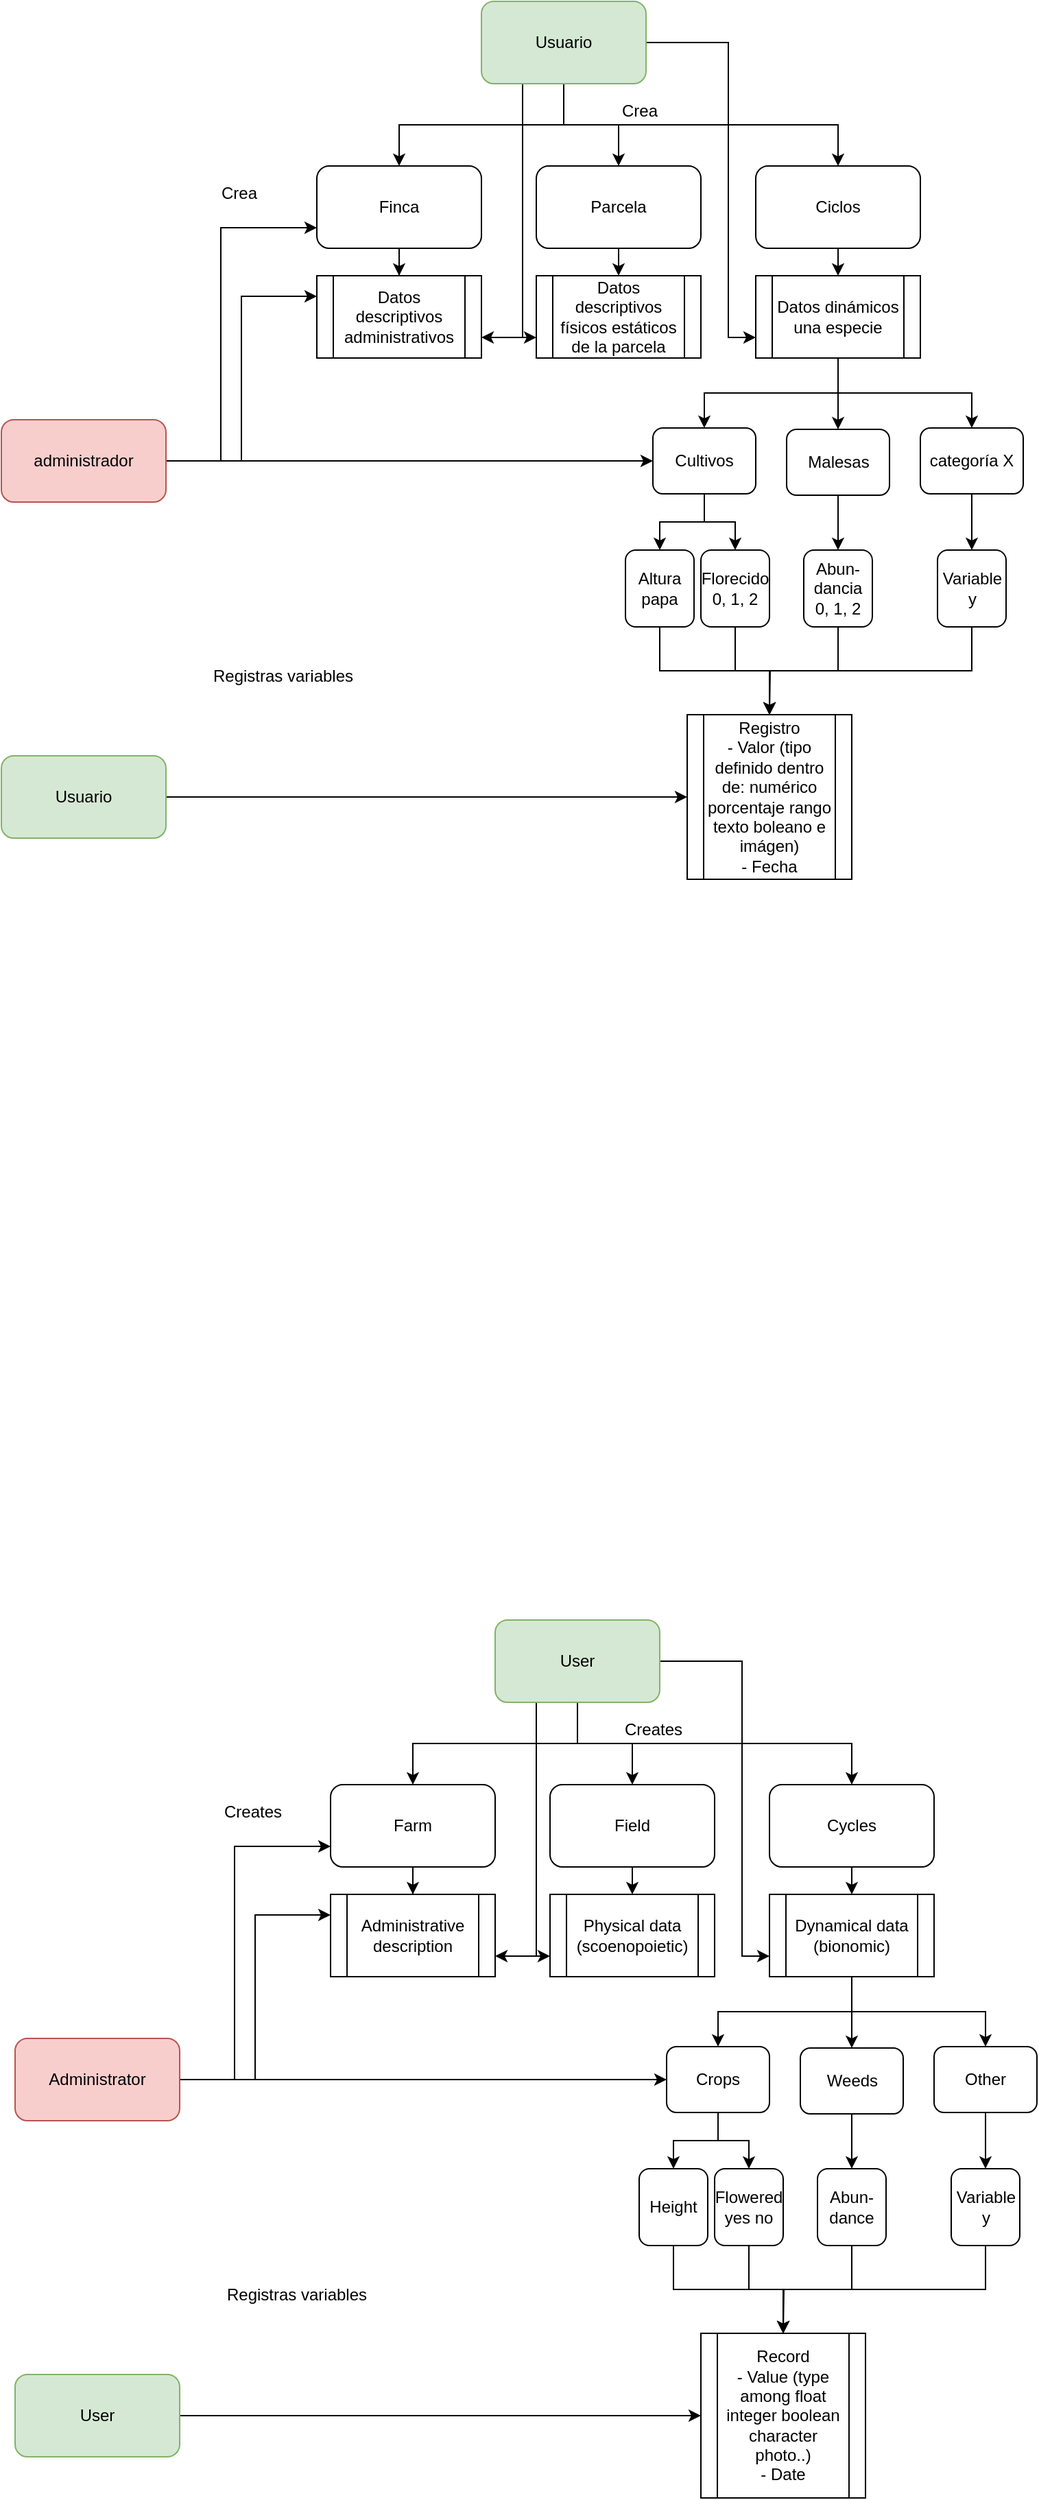 <mxfile version="12.8.6" type="github">
  <diagram id="Pf8WNJaXz8v3mVxfZ9bQ" name="Page-1">
    <mxGraphModel dx="1115" dy="773" grid="1" gridSize="10" guides="1" tooltips="1" connect="1" arrows="1" fold="1" page="1" pageScale="1" pageWidth="827" pageHeight="1169" math="0" shadow="0">
      <root>
        <mxCell id="0" />
        <mxCell id="1" parent="0" />
        <mxCell id="T7uKuAlKiV4LEcT5qUAH-30" style="edgeStyle=orthogonalEdgeStyle;rounded=0;orthogonalLoop=1;jettySize=auto;html=1;exitX=0.5;exitY=1;exitDx=0;exitDy=0;" parent="1" source="T7uKuAlKiV4LEcT5qUAH-2" target="T7uKuAlKiV4LEcT5qUAH-4" edge="1">
          <mxGeometry relative="1" as="geometry" />
        </mxCell>
        <mxCell id="T7uKuAlKiV4LEcT5qUAH-2" value="Finca" style="rounded=1;whiteSpace=wrap;html=1;" parent="1" vertex="1">
          <mxGeometry x="280" y="160" width="120" height="60" as="geometry" />
        </mxCell>
        <mxCell id="T7uKuAlKiV4LEcT5qUAH-31" style="edgeStyle=orthogonalEdgeStyle;rounded=0;orthogonalLoop=1;jettySize=auto;html=1;exitX=0.5;exitY=1;exitDx=0;exitDy=0;entryX=0.5;entryY=0;entryDx=0;entryDy=0;" parent="1" source="T7uKuAlKiV4LEcT5qUAH-3" target="T7uKuAlKiV4LEcT5qUAH-5" edge="1">
          <mxGeometry relative="1" as="geometry" />
        </mxCell>
        <mxCell id="T7uKuAlKiV4LEcT5qUAH-3" value="Parcela" style="rounded=1;whiteSpace=wrap;html=1;" parent="1" vertex="1">
          <mxGeometry x="440" y="160" width="120" height="60" as="geometry" />
        </mxCell>
        <mxCell id="T7uKuAlKiV4LEcT5qUAH-4" value="Datos descriptivos administrativos" style="shape=process;whiteSpace=wrap;html=1;backgroundOutline=1;" parent="1" vertex="1">
          <mxGeometry x="280" y="240" width="120" height="60" as="geometry" />
        </mxCell>
        <mxCell id="T7uKuAlKiV4LEcT5qUAH-5" value="Datos descriptivos físicos estáticos de la parcela" style="shape=process;whiteSpace=wrap;html=1;backgroundOutline=1;" parent="1" vertex="1">
          <mxGeometry x="440" y="240" width="120" height="60" as="geometry" />
        </mxCell>
        <mxCell id="T7uKuAlKiV4LEcT5qUAH-32" style="edgeStyle=orthogonalEdgeStyle;rounded=0;orthogonalLoop=1;jettySize=auto;html=1;exitX=0.5;exitY=1;exitDx=0;exitDy=0;entryX=0.5;entryY=0;entryDx=0;entryDy=0;" parent="1" source="T7uKuAlKiV4LEcT5qUAH-7" target="T7uKuAlKiV4LEcT5qUAH-8" edge="1">
          <mxGeometry relative="1" as="geometry" />
        </mxCell>
        <mxCell id="T7uKuAlKiV4LEcT5qUAH-7" value="Ciclos" style="rounded=1;whiteSpace=wrap;html=1;" parent="1" vertex="1">
          <mxGeometry x="600" y="160" width="120" height="60" as="geometry" />
        </mxCell>
        <mxCell id="T7uKuAlKiV4LEcT5qUAH-20" style="edgeStyle=orthogonalEdgeStyle;rounded=0;orthogonalLoop=1;jettySize=auto;html=1;exitX=0.5;exitY=1;exitDx=0;exitDy=0;entryX=0.5;entryY=0;entryDx=0;entryDy=0;" parent="1" source="T7uKuAlKiV4LEcT5qUAH-8" target="T7uKuAlKiV4LEcT5qUAH-52" edge="1">
          <mxGeometry relative="1" as="geometry">
            <mxPoint x="565" y="360" as="targetPoint" />
          </mxGeometry>
        </mxCell>
        <mxCell id="T7uKuAlKiV4LEcT5qUAH-21" style="edgeStyle=orthogonalEdgeStyle;rounded=0;orthogonalLoop=1;jettySize=auto;html=1;exitX=0.5;exitY=1;exitDx=0;exitDy=0;entryX=0.5;entryY=0;entryDx=0;entryDy=0;" parent="1" source="T7uKuAlKiV4LEcT5qUAH-8" target="MoPdLQefdPZBN2O15THt-11" edge="1">
          <mxGeometry relative="1" as="geometry">
            <mxPoint x="756" y="350" as="targetPoint" />
          </mxGeometry>
        </mxCell>
        <mxCell id="MoPdLQefdPZBN2O15THt-10" style="edgeStyle=orthogonalEdgeStyle;rounded=0;orthogonalLoop=1;jettySize=auto;html=1;entryX=0.5;entryY=0;entryDx=0;entryDy=0;" parent="1" source="T7uKuAlKiV4LEcT5qUAH-8" target="MoPdLQefdPZBN2O15THt-9" edge="1">
          <mxGeometry relative="1" as="geometry" />
        </mxCell>
        <mxCell id="T7uKuAlKiV4LEcT5qUAH-8" value="Datos dinámicos una especie" style="shape=process;whiteSpace=wrap;html=1;backgroundOutline=1;" parent="1" vertex="1">
          <mxGeometry x="600" y="240" width="120" height="60" as="geometry" />
        </mxCell>
        <mxCell id="T7uKuAlKiV4LEcT5qUAH-26" style="edgeStyle=orthogonalEdgeStyle;rounded=0;orthogonalLoop=1;jettySize=auto;html=1;exitX=0.5;exitY=1;exitDx=0;exitDy=0;" parent="1" source="T7uKuAlKiV4LEcT5qUAH-25" target="T7uKuAlKiV4LEcT5qUAH-2" edge="1">
          <mxGeometry relative="1" as="geometry" />
        </mxCell>
        <mxCell id="T7uKuAlKiV4LEcT5qUAH-44" style="edgeStyle=orthogonalEdgeStyle;rounded=0;orthogonalLoop=1;jettySize=auto;html=1;exitX=0.5;exitY=1;exitDx=0;exitDy=0;entryX=0.5;entryY=0;entryDx=0;entryDy=0;" parent="1" source="T7uKuAlKiV4LEcT5qUAH-50" target="T7uKuAlKiV4LEcT5qUAH-7" edge="1">
          <mxGeometry relative="1" as="geometry">
            <Array as="points">
              <mxPoint x="460" y="130" />
              <mxPoint x="660" y="130" />
            </Array>
          </mxGeometry>
        </mxCell>
        <mxCell id="T7uKuAlKiV4LEcT5qUAH-46" style="edgeStyle=orthogonalEdgeStyle;rounded=0;orthogonalLoop=1;jettySize=auto;html=1;exitX=0.5;exitY=1;exitDx=0;exitDy=0;" parent="1" source="T7uKuAlKiV4LEcT5qUAH-25" target="T7uKuAlKiV4LEcT5qUAH-3" edge="1">
          <mxGeometry relative="1" as="geometry">
            <mxPoint x="460" y="110" as="sourcePoint" />
          </mxGeometry>
        </mxCell>
        <mxCell id="T7uKuAlKiV4LEcT5qUAH-47" style="edgeStyle=orthogonalEdgeStyle;rounded=0;orthogonalLoop=1;jettySize=auto;html=1;exitX=0.25;exitY=1;exitDx=0;exitDy=0;entryX=1;entryY=0.75;entryDx=0;entryDy=0;" parent="1" source="T7uKuAlKiV4LEcT5qUAH-25" target="T7uKuAlKiV4LEcT5qUAH-4" edge="1">
          <mxGeometry relative="1" as="geometry" />
        </mxCell>
        <mxCell id="T7uKuAlKiV4LEcT5qUAH-48" style="edgeStyle=orthogonalEdgeStyle;rounded=0;orthogonalLoop=1;jettySize=auto;html=1;exitX=0.25;exitY=1;exitDx=0;exitDy=0;entryX=0;entryY=0.75;entryDx=0;entryDy=0;" parent="1" source="T7uKuAlKiV4LEcT5qUAH-25" target="T7uKuAlKiV4LEcT5qUAH-5" edge="1">
          <mxGeometry relative="1" as="geometry">
            <Array as="points">
              <mxPoint x="430" y="285" />
            </Array>
          </mxGeometry>
        </mxCell>
        <mxCell id="T7uKuAlKiV4LEcT5qUAH-49" style="edgeStyle=orthogonalEdgeStyle;rounded=0;orthogonalLoop=1;jettySize=auto;html=1;exitX=1;exitY=0.5;exitDx=0;exitDy=0;entryX=0;entryY=0.75;entryDx=0;entryDy=0;" parent="1" source="T7uKuAlKiV4LEcT5qUAH-25" target="T7uKuAlKiV4LEcT5qUAH-8" edge="1">
          <mxGeometry relative="1" as="geometry">
            <Array as="points">
              <mxPoint x="580" y="70" />
              <mxPoint x="580" y="285" />
            </Array>
          </mxGeometry>
        </mxCell>
        <mxCell id="T7uKuAlKiV4LEcT5qUAH-25" value="Usuario" style="rounded=1;whiteSpace=wrap;html=1;fillColor=#d5e8d4;strokeColor=#82b366;" parent="1" vertex="1">
          <mxGeometry x="400" y="40" width="120" height="60" as="geometry" />
        </mxCell>
        <mxCell id="T7uKuAlKiV4LEcT5qUAH-41" style="edgeStyle=orthogonalEdgeStyle;rounded=0;orthogonalLoop=1;jettySize=auto;html=1;exitX=1;exitY=0.5;exitDx=0;exitDy=0;entryX=0;entryY=0.75;entryDx=0;entryDy=0;" parent="1" source="T7uKuAlKiV4LEcT5qUAH-33" target="T7uKuAlKiV4LEcT5qUAH-2" edge="1">
          <mxGeometry relative="1" as="geometry">
            <Array as="points">
              <mxPoint x="210" y="375" />
              <mxPoint x="210" y="205" />
            </Array>
          </mxGeometry>
        </mxCell>
        <mxCell id="T7uKuAlKiV4LEcT5qUAH-58" style="edgeStyle=orthogonalEdgeStyle;rounded=0;orthogonalLoop=1;jettySize=auto;html=1;exitX=1;exitY=0.5;exitDx=0;exitDy=0;entryX=0;entryY=0.5;entryDx=0;entryDy=0;" parent="1" source="T7uKuAlKiV4LEcT5qUAH-33" target="T7uKuAlKiV4LEcT5qUAH-52" edge="1">
          <mxGeometry relative="1" as="geometry" />
        </mxCell>
        <mxCell id="jWj3WAKLlarkl476-WtP-1" style="edgeStyle=orthogonalEdgeStyle;rounded=0;orthogonalLoop=1;jettySize=auto;html=1;entryX=0;entryY=0.25;entryDx=0;entryDy=0;" parent="1" source="T7uKuAlKiV4LEcT5qUAH-33" target="T7uKuAlKiV4LEcT5qUAH-4" edge="1">
          <mxGeometry relative="1" as="geometry" />
        </mxCell>
        <mxCell id="T7uKuAlKiV4LEcT5qUAH-33" value="administrador" style="rounded=1;whiteSpace=wrap;html=1;fillColor=#f8cecc;strokeColor=#b85450;" parent="1" vertex="1">
          <mxGeometry x="50" y="345" width="120" height="60" as="geometry" />
        </mxCell>
        <mxCell id="T7uKuAlKiV4LEcT5qUAH-36" value="Crea" style="text;html=1;align=center;verticalAlign=middle;resizable=0;points=[];autosize=1;" parent="1" vertex="1">
          <mxGeometry x="203" y="170" width="40" height="20" as="geometry" />
        </mxCell>
        <mxCell id="T7uKuAlKiV4LEcT5qUAH-39" style="edgeStyle=orthogonalEdgeStyle;rounded=0;orthogonalLoop=1;jettySize=auto;html=1;exitX=1;exitY=0.5;exitDx=0;exitDy=0;entryX=0;entryY=0.5;entryDx=0;entryDy=0;" parent="1" source="T7uKuAlKiV4LEcT5qUAH-38" target="T7uKuAlKiV4LEcT5qUAH-61" edge="1">
          <mxGeometry relative="1" as="geometry">
            <mxPoint x="385.99" y="552.02" as="targetPoint" />
          </mxGeometry>
        </mxCell>
        <mxCell id="T7uKuAlKiV4LEcT5qUAH-38" value="Usuario" style="rounded=1;whiteSpace=wrap;html=1;fillColor=#d5e8d4;strokeColor=#82b366;" parent="1" vertex="1">
          <mxGeometry x="50" y="590" width="120" height="60" as="geometry" />
        </mxCell>
        <mxCell id="T7uKuAlKiV4LEcT5qUAH-40" value="Registras variables" style="text;html=1;align=center;verticalAlign=middle;resizable=0;points=[];autosize=1;" parent="1" vertex="1">
          <mxGeometry x="195" y="522" width="120" height="20" as="geometry" />
        </mxCell>
        <mxCell id="T7uKuAlKiV4LEcT5qUAH-50" value="Crea" style="text;html=1;align=center;verticalAlign=middle;resizable=0;points=[];autosize=1;" parent="1" vertex="1">
          <mxGeometry x="495" y="110" width="40" height="20" as="geometry" />
        </mxCell>
        <mxCell id="MoPdLQefdPZBN2O15THt-6" style="edgeStyle=orthogonalEdgeStyle;rounded=0;orthogonalLoop=1;jettySize=auto;html=1;exitX=0.5;exitY=1;exitDx=0;exitDy=0;entryX=0;entryY=0.5;entryDx=0;entryDy=0;" parent="1" source="T7uKuAlKiV4LEcT5qUAH-52" target="T7uKuAlKiV4LEcT5qUAH-60" edge="1">
          <mxGeometry relative="1" as="geometry" />
        </mxCell>
        <mxCell id="MoPdLQefdPZBN2O15THt-22" style="edgeStyle=orthogonalEdgeStyle;rounded=0;orthogonalLoop=1;jettySize=auto;html=1;exitX=0.5;exitY=1;exitDx=0;exitDy=0;" parent="1" source="T7uKuAlKiV4LEcT5qUAH-52" target="MoPdLQefdPZBN2O15THt-7" edge="1">
          <mxGeometry relative="1" as="geometry" />
        </mxCell>
        <mxCell id="T7uKuAlKiV4LEcT5qUAH-52" value="Cultivos" style="rounded=1;whiteSpace=wrap;html=1;" parent="1" vertex="1">
          <mxGeometry x="525" y="351" width="75" height="48" as="geometry" />
        </mxCell>
        <mxCell id="MoPdLQefdPZBN2O15THt-18" style="edgeStyle=orthogonalEdgeStyle;rounded=0;orthogonalLoop=1;jettySize=auto;html=1;exitX=1;exitY=0.5;exitDx=0;exitDy=0;" parent="1" source="T7uKuAlKiV4LEcT5qUAH-60" target="T7uKuAlKiV4LEcT5qUAH-61" edge="1">
          <mxGeometry relative="1" as="geometry" />
        </mxCell>
        <mxCell id="T7uKuAlKiV4LEcT5qUAH-60" value="Altura papa" style="rounded=1;whiteSpace=wrap;html=1;direction=south;" parent="1" vertex="1">
          <mxGeometry x="505" y="440" width="50" height="56" as="geometry" />
        </mxCell>
        <mxCell id="T7uKuAlKiV4LEcT5qUAH-61" value="&lt;div&gt;Registro&lt;br&gt;&lt;/div&gt;&lt;div&gt;- Valor (tipo definido dentro de: numérico porcentaje rango texto boleano e imágen)&lt;/div&gt;&lt;div&gt;- Fecha&lt;br&gt;&lt;/div&gt;" style="shape=process;whiteSpace=wrap;html=1;backgroundOutline=1;" parent="1" vertex="1">
          <mxGeometry x="550" y="560" width="120" height="120" as="geometry" />
        </mxCell>
        <mxCell id="MoPdLQefdPZBN2O15THt-19" style="edgeStyle=orthogonalEdgeStyle;rounded=0;orthogonalLoop=1;jettySize=auto;html=1;exitX=1;exitY=0.5;exitDx=0;exitDy=0;" parent="1" source="MoPdLQefdPZBN2O15THt-3" target="T7uKuAlKiV4LEcT5qUAH-61" edge="1">
          <mxGeometry relative="1" as="geometry" />
        </mxCell>
        <mxCell id="MoPdLQefdPZBN2O15THt-3" value="Abun-dancia 0, 1, 2" style="rounded=1;whiteSpace=wrap;html=1;direction=south;" parent="1" vertex="1">
          <mxGeometry x="635" y="440" width="50" height="56" as="geometry" />
        </mxCell>
        <mxCell id="MoPdLQefdPZBN2O15THt-21" style="edgeStyle=orthogonalEdgeStyle;rounded=0;orthogonalLoop=1;jettySize=auto;html=1;exitX=1;exitY=0.5;exitDx=0;exitDy=0;" parent="1" source="MoPdLQefdPZBN2O15THt-7" edge="1">
          <mxGeometry relative="1" as="geometry">
            <mxPoint x="610" y="560" as="targetPoint" />
          </mxGeometry>
        </mxCell>
        <mxCell id="MoPdLQefdPZBN2O15THt-7" value="Florecido 0, 1, 2" style="rounded=1;whiteSpace=wrap;html=1;direction=south;" parent="1" vertex="1">
          <mxGeometry x="560" y="440" width="50" height="56" as="geometry" />
        </mxCell>
        <mxCell id="MoPdLQefdPZBN2O15THt-12" style="edgeStyle=orthogonalEdgeStyle;rounded=0;orthogonalLoop=1;jettySize=auto;html=1;exitX=0.5;exitY=1;exitDx=0;exitDy=0;entryX=0;entryY=0.5;entryDx=0;entryDy=0;" parent="1" source="MoPdLQefdPZBN2O15THt-9" target="MoPdLQefdPZBN2O15THt-3" edge="1">
          <mxGeometry relative="1" as="geometry" />
        </mxCell>
        <mxCell id="MoPdLQefdPZBN2O15THt-9" value="Malesas" style="rounded=1;whiteSpace=wrap;html=1;" parent="1" vertex="1">
          <mxGeometry x="622.5" y="352" width="75" height="48" as="geometry" />
        </mxCell>
        <mxCell id="MoPdLQefdPZBN2O15THt-14" style="edgeStyle=orthogonalEdgeStyle;rounded=0;orthogonalLoop=1;jettySize=auto;html=1;exitX=0.5;exitY=1;exitDx=0;exitDy=0;entryX=0;entryY=0.5;entryDx=0;entryDy=0;" parent="1" source="MoPdLQefdPZBN2O15THt-11" target="MoPdLQefdPZBN2O15THt-13" edge="1">
          <mxGeometry relative="1" as="geometry" />
        </mxCell>
        <mxCell id="MoPdLQefdPZBN2O15THt-11" value="categoría X" style="rounded=1;whiteSpace=wrap;html=1;" parent="1" vertex="1">
          <mxGeometry x="720" y="351" width="75" height="48" as="geometry" />
        </mxCell>
        <mxCell id="MoPdLQefdPZBN2O15THt-20" style="edgeStyle=orthogonalEdgeStyle;rounded=0;orthogonalLoop=1;jettySize=auto;html=1;exitX=1;exitY=0.5;exitDx=0;exitDy=0;" parent="1" source="MoPdLQefdPZBN2O15THt-13" target="T7uKuAlKiV4LEcT5qUAH-61" edge="1">
          <mxGeometry relative="1" as="geometry" />
        </mxCell>
        <mxCell id="MoPdLQefdPZBN2O15THt-13" value="Variable y" style="rounded=1;whiteSpace=wrap;html=1;direction=south;" parent="1" vertex="1">
          <mxGeometry x="732.5" y="440" width="50" height="56" as="geometry" />
        </mxCell>
        <mxCell id="m6jPTPbGRtpeS2LB5_UH-1" style="edgeStyle=orthogonalEdgeStyle;rounded=0;orthogonalLoop=1;jettySize=auto;html=1;exitX=0.5;exitY=1;exitDx=0;exitDy=0;" edge="1" parent="1" source="m6jPTPbGRtpeS2LB5_UH-2" target="m6jPTPbGRtpeS2LB5_UH-5">
          <mxGeometry relative="1" as="geometry" />
        </mxCell>
        <mxCell id="m6jPTPbGRtpeS2LB5_UH-2" value="Farm" style="rounded=1;whiteSpace=wrap;html=1;" vertex="1" parent="1">
          <mxGeometry x="290" y="1340" width="120" height="60" as="geometry" />
        </mxCell>
        <mxCell id="m6jPTPbGRtpeS2LB5_UH-3" style="edgeStyle=orthogonalEdgeStyle;rounded=0;orthogonalLoop=1;jettySize=auto;html=1;exitX=0.5;exitY=1;exitDx=0;exitDy=0;entryX=0.5;entryY=0;entryDx=0;entryDy=0;" edge="1" parent="1" source="m6jPTPbGRtpeS2LB5_UH-4" target="m6jPTPbGRtpeS2LB5_UH-6">
          <mxGeometry relative="1" as="geometry" />
        </mxCell>
        <mxCell id="m6jPTPbGRtpeS2LB5_UH-4" value="Field" style="rounded=1;whiteSpace=wrap;html=1;" vertex="1" parent="1">
          <mxGeometry x="450" y="1340" width="120" height="60" as="geometry" />
        </mxCell>
        <mxCell id="m6jPTPbGRtpeS2LB5_UH-5" value="Administrative description" style="shape=process;whiteSpace=wrap;html=1;backgroundOutline=1;" vertex="1" parent="1">
          <mxGeometry x="290" y="1420" width="120" height="60" as="geometry" />
        </mxCell>
        <mxCell id="m6jPTPbGRtpeS2LB5_UH-6" value="Physical data (scoenopoietic)" style="shape=process;whiteSpace=wrap;html=1;backgroundOutline=1;" vertex="1" parent="1">
          <mxGeometry x="450" y="1420" width="120" height="60" as="geometry" />
        </mxCell>
        <mxCell id="m6jPTPbGRtpeS2LB5_UH-7" style="edgeStyle=orthogonalEdgeStyle;rounded=0;orthogonalLoop=1;jettySize=auto;html=1;exitX=0.5;exitY=1;exitDx=0;exitDy=0;entryX=0.5;entryY=0;entryDx=0;entryDy=0;" edge="1" parent="1" source="m6jPTPbGRtpeS2LB5_UH-8" target="m6jPTPbGRtpeS2LB5_UH-12">
          <mxGeometry relative="1" as="geometry" />
        </mxCell>
        <mxCell id="m6jPTPbGRtpeS2LB5_UH-8" value="Cycles" style="rounded=1;whiteSpace=wrap;html=1;" vertex="1" parent="1">
          <mxGeometry x="610" y="1340" width="120" height="60" as="geometry" />
        </mxCell>
        <mxCell id="m6jPTPbGRtpeS2LB5_UH-9" style="edgeStyle=orthogonalEdgeStyle;rounded=0;orthogonalLoop=1;jettySize=auto;html=1;exitX=0.5;exitY=1;exitDx=0;exitDy=0;entryX=0.5;entryY=0;entryDx=0;entryDy=0;" edge="1" parent="1" source="m6jPTPbGRtpeS2LB5_UH-12" target="m6jPTPbGRtpeS2LB5_UH-31">
          <mxGeometry relative="1" as="geometry">
            <mxPoint x="575" y="1540" as="targetPoint" />
          </mxGeometry>
        </mxCell>
        <mxCell id="m6jPTPbGRtpeS2LB5_UH-10" style="edgeStyle=orthogonalEdgeStyle;rounded=0;orthogonalLoop=1;jettySize=auto;html=1;exitX=0.5;exitY=1;exitDx=0;exitDy=0;entryX=0.5;entryY=0;entryDx=0;entryDy=0;" edge="1" parent="1" source="m6jPTPbGRtpeS2LB5_UH-12" target="m6jPTPbGRtpeS2LB5_UH-42">
          <mxGeometry relative="1" as="geometry">
            <mxPoint x="766" y="1530" as="targetPoint" />
          </mxGeometry>
        </mxCell>
        <mxCell id="m6jPTPbGRtpeS2LB5_UH-11" style="edgeStyle=orthogonalEdgeStyle;rounded=0;orthogonalLoop=1;jettySize=auto;html=1;entryX=0.5;entryY=0;entryDx=0;entryDy=0;" edge="1" parent="1" source="m6jPTPbGRtpeS2LB5_UH-12" target="m6jPTPbGRtpeS2LB5_UH-40">
          <mxGeometry relative="1" as="geometry" />
        </mxCell>
        <mxCell id="m6jPTPbGRtpeS2LB5_UH-12" value="Dynamical data (bionomic)" style="shape=process;whiteSpace=wrap;html=1;backgroundOutline=1;" vertex="1" parent="1">
          <mxGeometry x="610" y="1420" width="120" height="60" as="geometry" />
        </mxCell>
        <mxCell id="m6jPTPbGRtpeS2LB5_UH-13" style="edgeStyle=orthogonalEdgeStyle;rounded=0;orthogonalLoop=1;jettySize=auto;html=1;exitX=0.5;exitY=1;exitDx=0;exitDy=0;" edge="1" parent="1" source="m6jPTPbGRtpeS2LB5_UH-19" target="m6jPTPbGRtpeS2LB5_UH-2">
          <mxGeometry relative="1" as="geometry" />
        </mxCell>
        <mxCell id="m6jPTPbGRtpeS2LB5_UH-14" style="edgeStyle=orthogonalEdgeStyle;rounded=0;orthogonalLoop=1;jettySize=auto;html=1;exitX=0.5;exitY=1;exitDx=0;exitDy=0;entryX=0.5;entryY=0;entryDx=0;entryDy=0;" edge="1" parent="1" source="m6jPTPbGRtpeS2LB5_UH-28" target="m6jPTPbGRtpeS2LB5_UH-8">
          <mxGeometry relative="1" as="geometry">
            <Array as="points">
              <mxPoint x="470" y="1310" />
              <mxPoint x="670" y="1310" />
            </Array>
          </mxGeometry>
        </mxCell>
        <mxCell id="m6jPTPbGRtpeS2LB5_UH-15" style="edgeStyle=orthogonalEdgeStyle;rounded=0;orthogonalLoop=1;jettySize=auto;html=1;exitX=0.5;exitY=1;exitDx=0;exitDy=0;" edge="1" parent="1" source="m6jPTPbGRtpeS2LB5_UH-19" target="m6jPTPbGRtpeS2LB5_UH-4">
          <mxGeometry relative="1" as="geometry">
            <mxPoint x="470" y="1290" as="sourcePoint" />
          </mxGeometry>
        </mxCell>
        <mxCell id="m6jPTPbGRtpeS2LB5_UH-16" style="edgeStyle=orthogonalEdgeStyle;rounded=0;orthogonalLoop=1;jettySize=auto;html=1;exitX=0.25;exitY=1;exitDx=0;exitDy=0;entryX=1;entryY=0.75;entryDx=0;entryDy=0;" edge="1" parent="1" source="m6jPTPbGRtpeS2LB5_UH-19" target="m6jPTPbGRtpeS2LB5_UH-5">
          <mxGeometry relative="1" as="geometry" />
        </mxCell>
        <mxCell id="m6jPTPbGRtpeS2LB5_UH-17" style="edgeStyle=orthogonalEdgeStyle;rounded=0;orthogonalLoop=1;jettySize=auto;html=1;exitX=0.25;exitY=1;exitDx=0;exitDy=0;entryX=0;entryY=0.75;entryDx=0;entryDy=0;" edge="1" parent="1" source="m6jPTPbGRtpeS2LB5_UH-19" target="m6jPTPbGRtpeS2LB5_UH-6">
          <mxGeometry relative="1" as="geometry">
            <Array as="points">
              <mxPoint x="440" y="1465" />
            </Array>
          </mxGeometry>
        </mxCell>
        <mxCell id="m6jPTPbGRtpeS2LB5_UH-18" style="edgeStyle=orthogonalEdgeStyle;rounded=0;orthogonalLoop=1;jettySize=auto;html=1;exitX=1;exitY=0.5;exitDx=0;exitDy=0;entryX=0;entryY=0.75;entryDx=0;entryDy=0;" edge="1" parent="1" source="m6jPTPbGRtpeS2LB5_UH-19" target="m6jPTPbGRtpeS2LB5_UH-12">
          <mxGeometry relative="1" as="geometry">
            <Array as="points">
              <mxPoint x="590" y="1250" />
              <mxPoint x="590" y="1465" />
            </Array>
          </mxGeometry>
        </mxCell>
        <mxCell id="m6jPTPbGRtpeS2LB5_UH-19" value="User" style="rounded=1;whiteSpace=wrap;html=1;fillColor=#d5e8d4;strokeColor=#82b366;" vertex="1" parent="1">
          <mxGeometry x="410" y="1220" width="120" height="60" as="geometry" />
        </mxCell>
        <mxCell id="m6jPTPbGRtpeS2LB5_UH-20" style="edgeStyle=orthogonalEdgeStyle;rounded=0;orthogonalLoop=1;jettySize=auto;html=1;exitX=1;exitY=0.5;exitDx=0;exitDy=0;entryX=0;entryY=0.75;entryDx=0;entryDy=0;" edge="1" parent="1" source="m6jPTPbGRtpeS2LB5_UH-23" target="m6jPTPbGRtpeS2LB5_UH-2">
          <mxGeometry relative="1" as="geometry">
            <Array as="points">
              <mxPoint x="220" y="1555" />
              <mxPoint x="220" y="1385" />
            </Array>
          </mxGeometry>
        </mxCell>
        <mxCell id="m6jPTPbGRtpeS2LB5_UH-21" style="edgeStyle=orthogonalEdgeStyle;rounded=0;orthogonalLoop=1;jettySize=auto;html=1;exitX=1;exitY=0.5;exitDx=0;exitDy=0;entryX=0;entryY=0.5;entryDx=0;entryDy=0;" edge="1" parent="1" source="m6jPTPbGRtpeS2LB5_UH-23" target="m6jPTPbGRtpeS2LB5_UH-31">
          <mxGeometry relative="1" as="geometry" />
        </mxCell>
        <mxCell id="m6jPTPbGRtpeS2LB5_UH-22" style="edgeStyle=orthogonalEdgeStyle;rounded=0;orthogonalLoop=1;jettySize=auto;html=1;entryX=0;entryY=0.25;entryDx=0;entryDy=0;" edge="1" parent="1" source="m6jPTPbGRtpeS2LB5_UH-23" target="m6jPTPbGRtpeS2LB5_UH-5">
          <mxGeometry relative="1" as="geometry" />
        </mxCell>
        <mxCell id="m6jPTPbGRtpeS2LB5_UH-23" value="Administrator" style="rounded=1;whiteSpace=wrap;html=1;fillColor=#f8cecc;strokeColor=#b85450;" vertex="1" parent="1">
          <mxGeometry x="60" y="1525" width="120" height="60" as="geometry" />
        </mxCell>
        <mxCell id="m6jPTPbGRtpeS2LB5_UH-24" value="Creates" style="text;html=1;align=center;verticalAlign=middle;resizable=0;points=[];autosize=1;" vertex="1" parent="1">
          <mxGeometry x="203" y="1350" width="60" height="20" as="geometry" />
        </mxCell>
        <mxCell id="m6jPTPbGRtpeS2LB5_UH-25" style="edgeStyle=orthogonalEdgeStyle;rounded=0;orthogonalLoop=1;jettySize=auto;html=1;exitX=1;exitY=0.5;exitDx=0;exitDy=0;entryX=0;entryY=0.5;entryDx=0;entryDy=0;" edge="1" parent="1" source="m6jPTPbGRtpeS2LB5_UH-26" target="m6jPTPbGRtpeS2LB5_UH-34">
          <mxGeometry relative="1" as="geometry">
            <mxPoint x="395.99" y="1732.02" as="targetPoint" />
          </mxGeometry>
        </mxCell>
        <mxCell id="m6jPTPbGRtpeS2LB5_UH-26" value="User" style="rounded=1;whiteSpace=wrap;html=1;fillColor=#d5e8d4;strokeColor=#82b366;" vertex="1" parent="1">
          <mxGeometry x="60" y="1770" width="120" height="60" as="geometry" />
        </mxCell>
        <mxCell id="m6jPTPbGRtpeS2LB5_UH-27" value="Registras variables" style="text;html=1;align=center;verticalAlign=middle;resizable=0;points=[];autosize=1;" vertex="1" parent="1">
          <mxGeometry x="205" y="1702" width="120" height="20" as="geometry" />
        </mxCell>
        <mxCell id="m6jPTPbGRtpeS2LB5_UH-28" value="Creates" style="text;html=1;align=center;verticalAlign=middle;resizable=0;points=[];autosize=1;" vertex="1" parent="1">
          <mxGeometry x="495" y="1290" width="60" height="20" as="geometry" />
        </mxCell>
        <mxCell id="m6jPTPbGRtpeS2LB5_UH-29" style="edgeStyle=orthogonalEdgeStyle;rounded=0;orthogonalLoop=1;jettySize=auto;html=1;exitX=0.5;exitY=1;exitDx=0;exitDy=0;entryX=0;entryY=0.5;entryDx=0;entryDy=0;" edge="1" parent="1" source="m6jPTPbGRtpeS2LB5_UH-31" target="m6jPTPbGRtpeS2LB5_UH-33">
          <mxGeometry relative="1" as="geometry" />
        </mxCell>
        <mxCell id="m6jPTPbGRtpeS2LB5_UH-30" style="edgeStyle=orthogonalEdgeStyle;rounded=0;orthogonalLoop=1;jettySize=auto;html=1;exitX=0.5;exitY=1;exitDx=0;exitDy=0;" edge="1" parent="1" source="m6jPTPbGRtpeS2LB5_UH-31" target="m6jPTPbGRtpeS2LB5_UH-38">
          <mxGeometry relative="1" as="geometry" />
        </mxCell>
        <mxCell id="m6jPTPbGRtpeS2LB5_UH-31" value="Crops" style="rounded=1;whiteSpace=wrap;html=1;" vertex="1" parent="1">
          <mxGeometry x="535" y="1531" width="75" height="48" as="geometry" />
        </mxCell>
        <mxCell id="m6jPTPbGRtpeS2LB5_UH-32" style="edgeStyle=orthogonalEdgeStyle;rounded=0;orthogonalLoop=1;jettySize=auto;html=1;exitX=1;exitY=0.5;exitDx=0;exitDy=0;" edge="1" parent="1" source="m6jPTPbGRtpeS2LB5_UH-33" target="m6jPTPbGRtpeS2LB5_UH-34">
          <mxGeometry relative="1" as="geometry" />
        </mxCell>
        <mxCell id="m6jPTPbGRtpeS2LB5_UH-33" value="Height" style="rounded=1;whiteSpace=wrap;html=1;direction=south;" vertex="1" parent="1">
          <mxGeometry x="515" y="1620" width="50" height="56" as="geometry" />
        </mxCell>
        <mxCell id="m6jPTPbGRtpeS2LB5_UH-34" value="&lt;div&gt;Record&lt;br&gt;&lt;/div&gt;&lt;div&gt;- Value (type among float integer boolean character photo..)&lt;/div&gt;&lt;div&gt;- Date&lt;br&gt;&lt;/div&gt;" style="shape=process;whiteSpace=wrap;html=1;backgroundOutline=1;" vertex="1" parent="1">
          <mxGeometry x="560" y="1740" width="120" height="120" as="geometry" />
        </mxCell>
        <mxCell id="m6jPTPbGRtpeS2LB5_UH-35" style="edgeStyle=orthogonalEdgeStyle;rounded=0;orthogonalLoop=1;jettySize=auto;html=1;exitX=1;exitY=0.5;exitDx=0;exitDy=0;" edge="1" parent="1" source="m6jPTPbGRtpeS2LB5_UH-36" target="m6jPTPbGRtpeS2LB5_UH-34">
          <mxGeometry relative="1" as="geometry" />
        </mxCell>
        <mxCell id="m6jPTPbGRtpeS2LB5_UH-36" value="Abun-dance" style="rounded=1;whiteSpace=wrap;html=1;direction=south;" vertex="1" parent="1">
          <mxGeometry x="645" y="1620" width="50" height="56" as="geometry" />
        </mxCell>
        <mxCell id="m6jPTPbGRtpeS2LB5_UH-37" style="edgeStyle=orthogonalEdgeStyle;rounded=0;orthogonalLoop=1;jettySize=auto;html=1;exitX=1;exitY=0.5;exitDx=0;exitDy=0;" edge="1" parent="1" source="m6jPTPbGRtpeS2LB5_UH-38">
          <mxGeometry relative="1" as="geometry">
            <mxPoint x="620" y="1740" as="targetPoint" />
          </mxGeometry>
        </mxCell>
        <mxCell id="m6jPTPbGRtpeS2LB5_UH-38" value="Flowered yes no" style="rounded=1;whiteSpace=wrap;html=1;direction=south;" vertex="1" parent="1">
          <mxGeometry x="570" y="1620" width="50" height="56" as="geometry" />
        </mxCell>
        <mxCell id="m6jPTPbGRtpeS2LB5_UH-39" style="edgeStyle=orthogonalEdgeStyle;rounded=0;orthogonalLoop=1;jettySize=auto;html=1;exitX=0.5;exitY=1;exitDx=0;exitDy=0;entryX=0;entryY=0.5;entryDx=0;entryDy=0;" edge="1" parent="1" source="m6jPTPbGRtpeS2LB5_UH-40" target="m6jPTPbGRtpeS2LB5_UH-36">
          <mxGeometry relative="1" as="geometry" />
        </mxCell>
        <mxCell id="m6jPTPbGRtpeS2LB5_UH-40" value="Weeds" style="rounded=1;whiteSpace=wrap;html=1;" vertex="1" parent="1">
          <mxGeometry x="632.5" y="1532" width="75" height="48" as="geometry" />
        </mxCell>
        <mxCell id="m6jPTPbGRtpeS2LB5_UH-41" style="edgeStyle=orthogonalEdgeStyle;rounded=0;orthogonalLoop=1;jettySize=auto;html=1;exitX=0.5;exitY=1;exitDx=0;exitDy=0;entryX=0;entryY=0.5;entryDx=0;entryDy=0;" edge="1" parent="1" source="m6jPTPbGRtpeS2LB5_UH-42" target="m6jPTPbGRtpeS2LB5_UH-44">
          <mxGeometry relative="1" as="geometry" />
        </mxCell>
        <mxCell id="m6jPTPbGRtpeS2LB5_UH-42" value="Other" style="rounded=1;whiteSpace=wrap;html=1;" vertex="1" parent="1">
          <mxGeometry x="730" y="1531" width="75" height="48" as="geometry" />
        </mxCell>
        <mxCell id="m6jPTPbGRtpeS2LB5_UH-43" style="edgeStyle=orthogonalEdgeStyle;rounded=0;orthogonalLoop=1;jettySize=auto;html=1;exitX=1;exitY=0.5;exitDx=0;exitDy=0;" edge="1" parent="1" source="m6jPTPbGRtpeS2LB5_UH-44" target="m6jPTPbGRtpeS2LB5_UH-34">
          <mxGeometry relative="1" as="geometry" />
        </mxCell>
        <mxCell id="m6jPTPbGRtpeS2LB5_UH-44" value="Variable y" style="rounded=1;whiteSpace=wrap;html=1;direction=south;" vertex="1" parent="1">
          <mxGeometry x="742.5" y="1620" width="50" height="56" as="geometry" />
        </mxCell>
      </root>
    </mxGraphModel>
  </diagram>
</mxfile>
